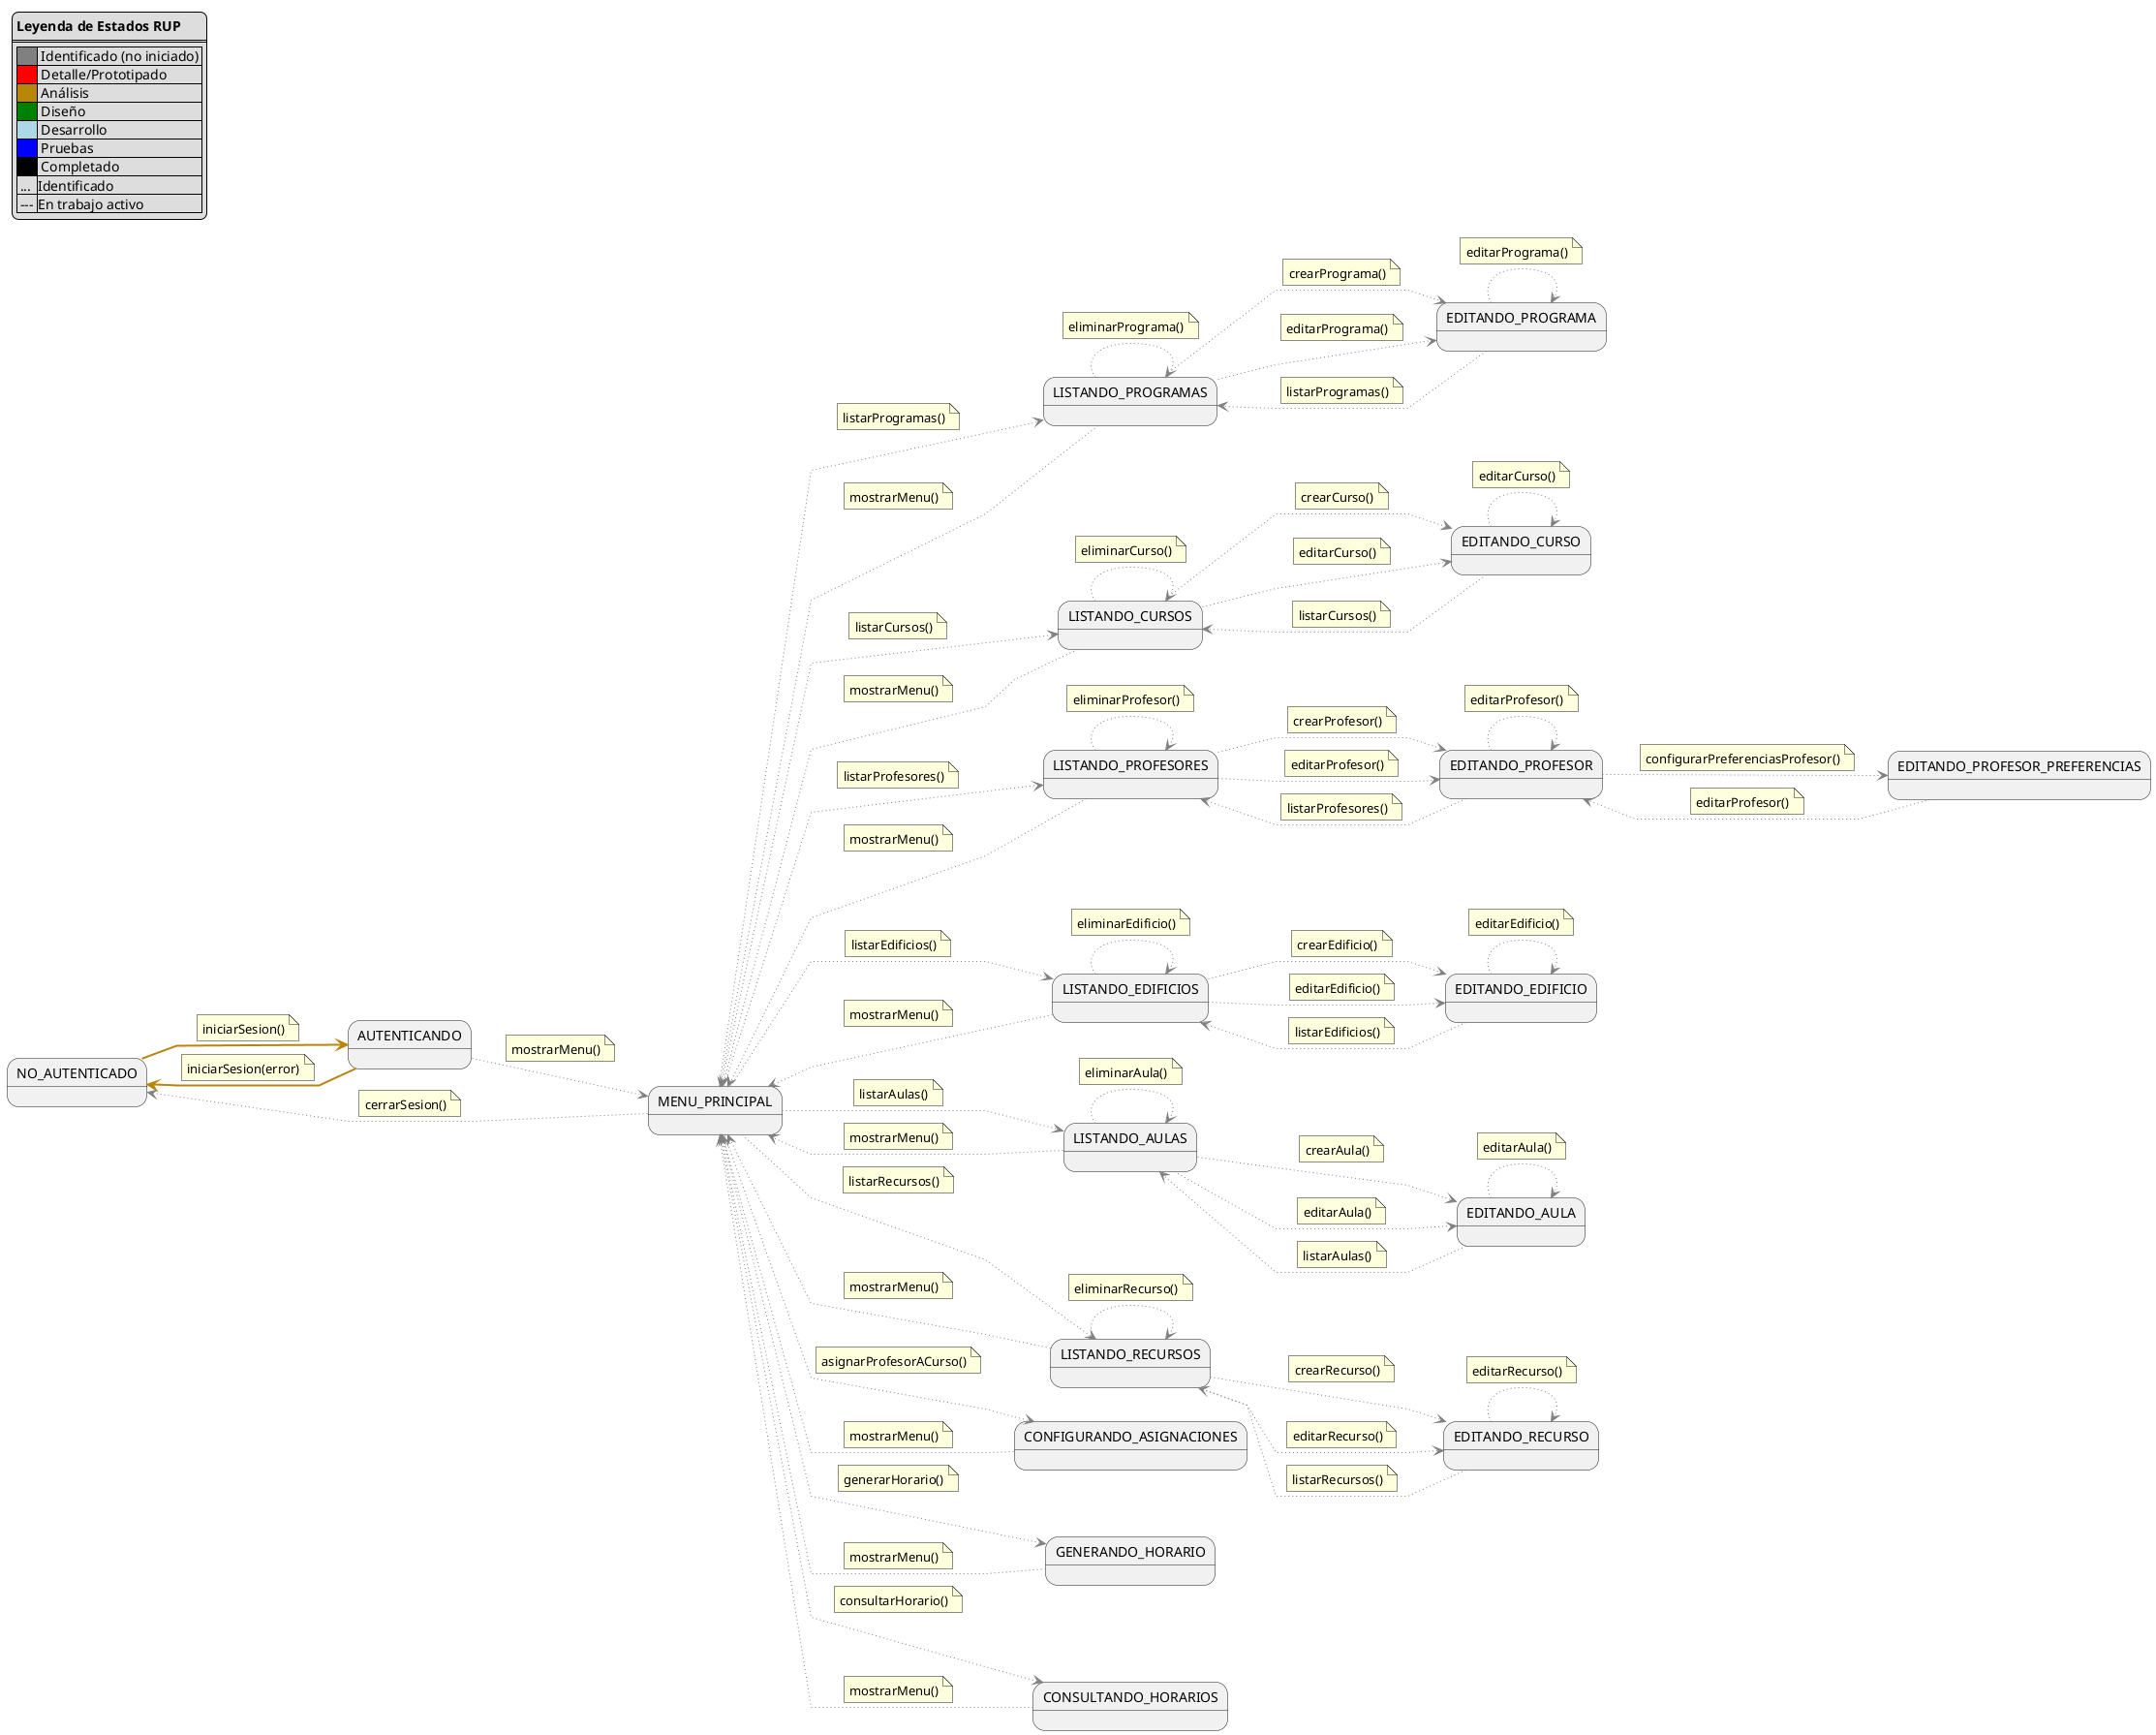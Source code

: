 @startuml diagrama-contexto-administrador-con-colores

left to right direction
skinparam linetype polyline

legend top left
    **Leyenda de Estados RUP**
    ====
    |<#gray>     | Identificado (no iniciado) |
    |<#red>      | Detalle/Prototipado |
    |<#darkgoldenrod>| Análisis |
    |<#green>    | Diseño |
    |<#lightblue>| Desarrollo |
    |<#blue>     | Pruebas |
    |<#black>    | Completado |
    | ... |Identificado|
    | --- |En trabajo activo|
end legend

state "NO_AUTENTICADO" as NoAuth
state "AUTENTICANDO" as PreMenu
state "MENU_PRINCIPAL" as Menu

state "LISTANDO_PROGRAMAS" as ListProgramas
state "EDITANDO_PROGRAMA" as EditPrograma
state "LISTANDO_CURSOS" as ListCursos
state "EDITANDO_CURSO" as EditCurso
state "LISTANDO_PROFESORES" as ListProfesores
state "EDITANDO_PROFESOR" as EditProfesor
state "EDITANDO_PROFESOR_PREFERENCIAS" as EditProfesorPreferencias
state "LISTANDO_EDIFICIOS" as ListEdificios
state "EDITANDO_EDIFICIO" as EditEdificio
state "LISTANDO_AULAS" as ListAulas
state "EDITANDO_AULA" as EditAula
state "LISTANDO_RECURSOS" as ListRecursos
state "EDITANDO_RECURSO" as EditRecurso

state "CONFIGURANDO_ASIGNACIONES" as Asignaciones
state "GENERANDO_HORARIO" as Generacion
state "CONSULTANDO_HORARIOS" as Consulta

PreMenu -[#darkgoldenrod,thickness=2]-> NoAuth
    note on link
        iniciarSesion(error)
    end note

NoAuth -[#darkgoldenrod,thickness=2]-> PreMenu
    note on link
        iniciarSesion()
    end note

PreMenu -[#gray,dotted]-> Menu
    note on link
        mostrarMenu()
    end note

Menu -[#gray,dotted]-> NoAuth
    note on link
        cerrarSesion()
    end note

Menu -[#gray,dotted]-> ListProgramas
    note on link
        listarProgramas()
    end note

Menu -[#gray,dotted]-> ListCursos
    note on link
        listarCursos()
    end note

Menu -[#gray,dotted]-> ListProfesores
    note on link
        listarProfesores()
    end note

Menu -[#gray,dotted]-> ListEdificios
    note on link
        listarEdificios()
    end note

Menu -[#gray,dotted]-> ListAulas
    note on link
        listarAulas()
    end note

Menu -[#gray,dotted]-> ListRecursos
    note on link
        listarRecursos()
    end note

Menu -[#gray,dotted]-> Asignaciones
    note on link
        asignarProfesorACurso()
    end note

Menu -[#gray,dotted]-> Generacion
    note on link
        generarHorario()
    end note

Menu -[#gray,dotted]-> Consulta
    note on link
        consultarHorario()
    end note

ListProgramas -[#gray,dotted]-> EditPrograma
    note on link
        crearPrograma()
    end note

ListProgramas -[#gray,dotted]-> EditPrograma
    note on link
        editarPrograma()
    end note

ListProgramas -[#gray,dotted]-> ListProgramas
    note on link
        eliminarPrograma()
    end note

EditPrograma -[#gray,dotted]-> EditPrograma
    note on link
        editarPrograma()
    end note

EditPrograma -[#gray,dotted]-> ListProgramas
    note on link
        listarProgramas()
    end note

ListCursos -[#gray,dotted]-> EditCurso
    note on link
        crearCurso()
    end note

ListCursos -[#gray,dotted]-> EditCurso
    note on link
        editarCurso()
    end note

ListCursos -[#gray,dotted]-> ListCursos
    note on link
        eliminarCurso()
    end note

EditCurso -[#gray,dotted]-> EditCurso
    note on link
        editarCurso()
    end note

EditCurso -[#gray,dotted]-> ListCursos
    note on link
        listarCursos()
    end note

ListProfesores -[#gray,dotted]-> EditProfesor
    note on link
        crearProfesor()
    end note

ListProfesores -[#gray,dotted]-> EditProfesor
    note on link
        editarProfesor()
    end note

ListProfesores -[#gray,dotted]-> ListProfesores
    note on link
        eliminarProfesor()
    end note

EditProfesor -[#gray,dotted]-> EditProfesor
    note on link
        editarProfesor()
    end note

EditProfesor -[#gray,dotted]-> EditProfesorPreferencias
    note on link
        configurarPreferenciasProfesor()
    end note

EditProfesorPreferencias -[#gray,dotted]-> EditProfesor
    note on link
        editarProfesor()
    end note
    
EditProfesor -[#gray,dotted]-> ListProfesores
    note on link
        listarProfesores()
    end note

ListEdificios -[#gray,dotted]-> EditEdificio
    note on link
        crearEdificio()
    end note

ListEdificios -[#gray,dotted]-> EditEdificio
    note on link
        editarEdificio()
    end note

ListEdificios -[#gray,dotted]-> ListEdificios
    note on link
        eliminarEdificio()
    end note

EditEdificio -[#gray,dotted]-> EditEdificio
    note on link
        editarEdificio()
    end note

EditEdificio -[#gray,dotted]-> ListEdificios
    note on link
        listarEdificios()
    end note

ListAulas -[#gray,dotted]-> EditAula
    note on link
        crearAula()
    end note

ListAulas -[#gray,dotted]-> EditAula
    note on link
        editarAula()
    end note

ListAulas -[#gray,dotted]-> ListAulas
    note on link
        eliminarAula()
    end note

EditAula -[#gray,dotted]-> EditAula
    note on link
        editarAula()
    end note

EditAula -[#gray,dotted]-> ListAulas
    note on link
        listarAulas()
    end note

ListRecursos -[#gray,dotted]-> EditRecurso
    note on link
        crearRecurso()
    end note

ListRecursos -[#gray,dotted]-> EditRecurso
    note on link
        editarRecurso()
    end note

ListRecursos -[#gray,dotted]-> ListRecursos
    note on link
        eliminarRecurso()
    end note

EditRecurso -[#gray,dotted]-> EditRecurso
    note on link
        editarRecurso()
    end note

EditRecurso -[#gray,dotted]-> ListRecursos
    note on link
        listarRecursos()
    end note

ListProgramas -[#gray,dotted]-> Menu
    note on link
        mostrarMenu()
    end note

ListCursos -[#gray,dotted]-> Menu
    note on link
        mostrarMenu()
    end note

ListProfesores -[#gray,dotted]-> Menu
    note on link
        mostrarMenu()
    end note

ListEdificios -[#gray,dotted]-> Menu
    note on link
        mostrarMenu()
    end note

ListAulas -[#gray,dotted]-> Menu
    note on link
        mostrarMenu()
    end note

ListRecursos -[#gray,dotted]-> Menu
    note on link
        mostrarMenu()
    end note

Asignaciones -[#gray,dotted]-> Menu
    note on link
        mostrarMenu()
    end note

Generacion -[#gray,dotted]-> Menu
    note on link
        mostrarMenu()
    end note

Consulta -[#gray,dotted]-> Menu
    note on link
        mostrarMenu()
    end note

@enduml